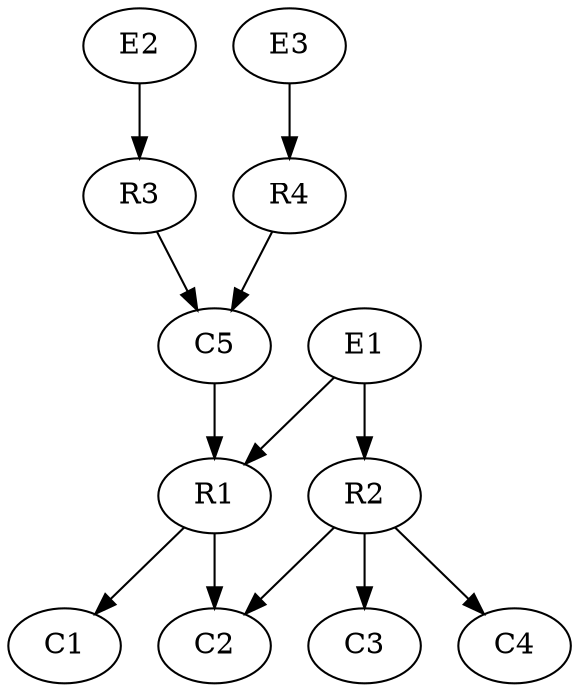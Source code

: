 digraph G {
E1 [type=E];
E2 [type=E];
E3 [type=E];
R1 [type=R];
R2 [type=R];
R3 [type=R];
R4 [type=R];
C1 [type=C];
C2 [type=C];
C3 [type=C];
C4 [type=C];
C5 [type=C];
E2 -> R3;
E3 -> R4;
R3 -> C5;
R4 -> C5;
C5 -> R1;
E1 -> R1;
E1 -> R2;
R1 -> C1;
R1 -> C2;
R2 -> C2;
R2 -> C3;
R2 -> C4;
}
